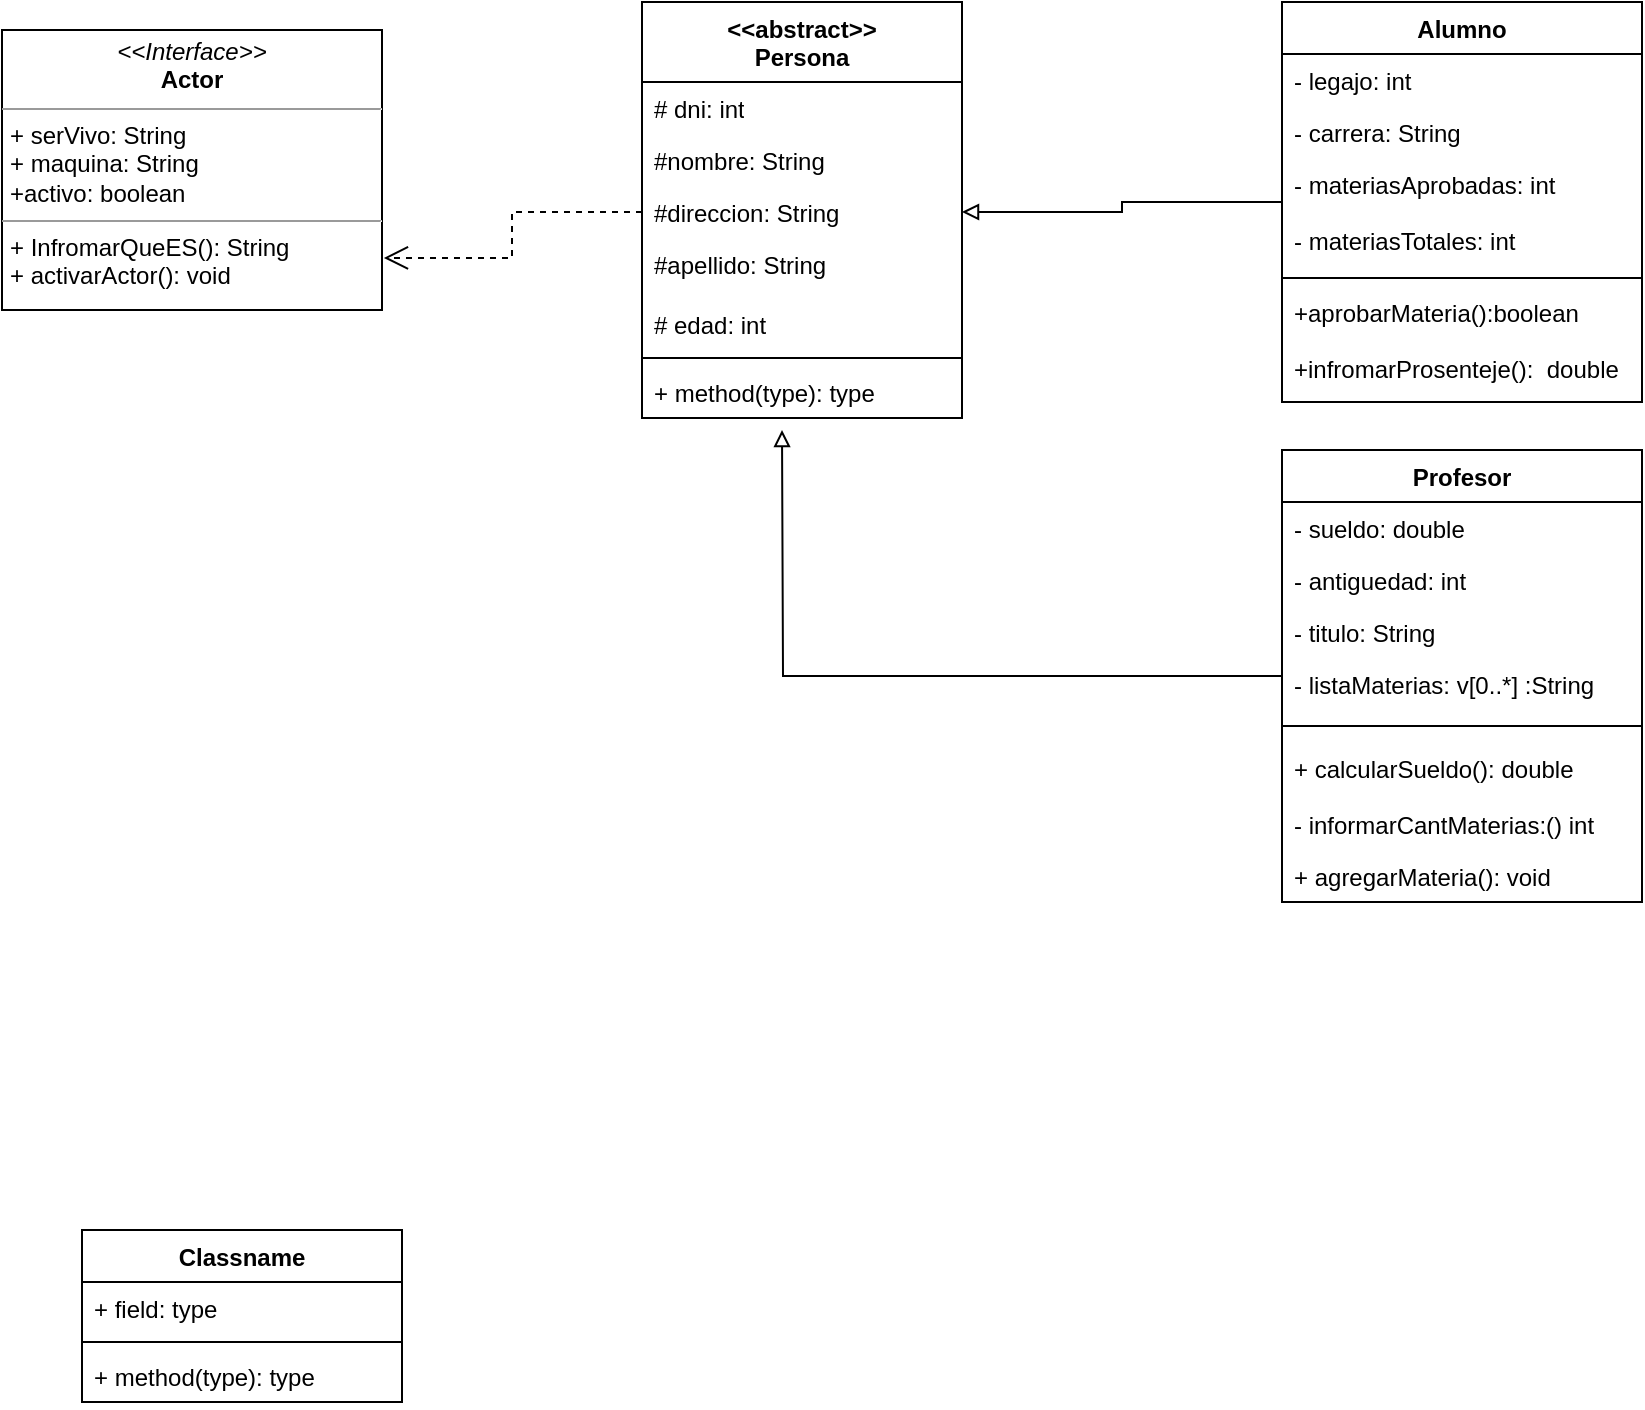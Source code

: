 <mxfile version="15.1.1" type="github">
  <diagram name="Page-1" id="c4acf3e9-155e-7222-9cf6-157b1a14988f">
    <mxGraphModel dx="1149" dy="600" grid="1" gridSize="10" guides="1" tooltips="1" connect="1" arrows="1" fold="1" page="1" pageScale="1" pageWidth="850" pageHeight="1100" background="none" math="0" shadow="0">
      <root>
        <mxCell id="0" />
        <mxCell id="1" parent="0" />
        <mxCell id="5d2195bd80daf111-21" style="edgeStyle=orthogonalEdgeStyle;rounded=0;html=1;labelBackgroundColor=none;startFill=0;endArrow=open;endFill=0;endSize=10;fontFamily=Verdana;fontSize=10;dashed=1;entryX=1.005;entryY=0.814;entryDx=0;entryDy=0;entryPerimeter=0;exitX=0;exitY=0.5;exitDx=0;exitDy=0;" parent="1" source="2_aJ4YLWQftmCF7bw85G-9" target="5d2195bd80daf111-18" edge="1">
          <mxGeometry relative="1" as="geometry">
            <mxPoint x="360" y="99" as="targetPoint" />
          </mxGeometry>
        </mxCell>
        <mxCell id="5d2195bd80daf111-18" value="&lt;p style=&quot;margin: 0px ; margin-top: 4px ; text-align: center&quot;&gt;&lt;i&gt;&amp;lt;&amp;lt;Interface&amp;gt;&amp;gt;&lt;/i&gt;&lt;br&gt;&lt;b&gt;Actor&lt;/b&gt;&lt;/p&gt;&lt;hr size=&quot;1&quot;&gt;&lt;p style=&quot;margin: 0px ; margin-left: 4px&quot;&gt;+ serVivo: String&lt;br&gt;+ maquina: String&lt;/p&gt;&lt;p style=&quot;margin: 0px ; margin-left: 4px&quot;&gt;+activo: boolean&lt;/p&gt;&lt;hr size=&quot;1&quot;&gt;&lt;p style=&quot;margin: 0px ; margin-left: 4px&quot;&gt;+ InfromarQueES(): String&lt;br&gt;+ activarActor(): void&lt;/p&gt;" style="verticalAlign=top;align=left;overflow=fill;fontSize=12;fontFamily=Helvetica;html=1;rounded=0;shadow=0;comic=0;labelBackgroundColor=none;strokeWidth=1" parent="1" vertex="1">
          <mxGeometry x="10" y="20" width="190" height="140" as="geometry" />
        </mxCell>
        <mxCell id="2_aJ4YLWQftmCF7bw85G-2" value="&lt;&lt;abstract&gt;&gt;&#xa;Persona" style="swimlane;fontStyle=1;align=center;verticalAlign=top;childLayout=stackLayout;horizontal=1;startSize=40;horizontalStack=0;resizeParent=1;resizeParentMax=0;resizeLast=0;collapsible=1;marginBottom=0;" vertex="1" parent="1">
          <mxGeometry x="330" y="6" width="160" height="208" as="geometry" />
        </mxCell>
        <mxCell id="2_aJ4YLWQftmCF7bw85G-6" value="# dni: int" style="text;html=1;strokeColor=none;fillColor=none;align=left;verticalAlign=top;spacingLeft=4;spacingRight=4;whiteSpace=wrap;overflow=hidden;rotatable=0;points=[[0,0.5],[1,0.5]];portConstraint=eastwest;" vertex="1" parent="2_aJ4YLWQftmCF7bw85G-2">
          <mxGeometry y="40" width="160" height="26" as="geometry" />
        </mxCell>
        <mxCell id="2_aJ4YLWQftmCF7bw85G-7" value="#nombre: String" style="text;html=1;strokeColor=none;fillColor=none;align=left;verticalAlign=top;spacingLeft=4;spacingRight=4;whiteSpace=wrap;overflow=hidden;rotatable=0;points=[[0,0.5],[1,0.5]];portConstraint=eastwest;" vertex="1" parent="2_aJ4YLWQftmCF7bw85G-2">
          <mxGeometry y="66" width="160" height="26" as="geometry" />
        </mxCell>
        <mxCell id="2_aJ4YLWQftmCF7bw85G-9" value="#direccion: String" style="text;html=1;strokeColor=none;fillColor=none;align=left;verticalAlign=top;spacingLeft=4;spacingRight=4;whiteSpace=wrap;overflow=hidden;rotatable=0;points=[[0,0.5],[1,0.5]];portConstraint=eastwest;" vertex="1" parent="2_aJ4YLWQftmCF7bw85G-2">
          <mxGeometry y="92" width="160" height="26" as="geometry" />
        </mxCell>
        <mxCell id="2_aJ4YLWQftmCF7bw85G-8" value="#apellido: String&lt;br&gt;" style="text;html=1;strokeColor=none;fillColor=none;align=left;verticalAlign=top;spacingLeft=4;spacingRight=4;whiteSpace=wrap;overflow=hidden;rotatable=0;points=[[0,0.5],[1,0.5]];portConstraint=eastwest;" vertex="1" parent="2_aJ4YLWQftmCF7bw85G-2">
          <mxGeometry y="118" width="160" height="30" as="geometry" />
        </mxCell>
        <mxCell id="2_aJ4YLWQftmCF7bw85G-10" value="# edad: int" style="text;html=1;strokeColor=none;fillColor=none;align=left;verticalAlign=top;spacingLeft=4;spacingRight=4;whiteSpace=wrap;overflow=hidden;rotatable=0;points=[[0,0.5],[1,0.5]];portConstraint=eastwest;" vertex="1" parent="2_aJ4YLWQftmCF7bw85G-2">
          <mxGeometry y="148" width="160" height="26" as="geometry" />
        </mxCell>
        <mxCell id="2_aJ4YLWQftmCF7bw85G-4" value="" style="line;strokeWidth=1;fillColor=none;align=left;verticalAlign=middle;spacingTop=-1;spacingLeft=3;spacingRight=3;rotatable=0;labelPosition=right;points=[];portConstraint=eastwest;" vertex="1" parent="2_aJ4YLWQftmCF7bw85G-2">
          <mxGeometry y="174" width="160" height="8" as="geometry" />
        </mxCell>
        <mxCell id="2_aJ4YLWQftmCF7bw85G-5" value="+ method(type): type" style="text;strokeColor=none;fillColor=none;align=left;verticalAlign=top;spacingLeft=4;spacingRight=4;overflow=hidden;rotatable=0;points=[[0,0.5],[1,0.5]];portConstraint=eastwest;" vertex="1" parent="2_aJ4YLWQftmCF7bw85G-2">
          <mxGeometry y="182" width="160" height="26" as="geometry" />
        </mxCell>
        <mxCell id="2_aJ4YLWQftmCF7bw85G-11" value="Classname" style="swimlane;fontStyle=1;align=center;verticalAlign=top;childLayout=stackLayout;horizontal=1;startSize=26;horizontalStack=0;resizeParent=1;resizeParentMax=0;resizeLast=0;collapsible=1;marginBottom=0;" vertex="1" parent="1">
          <mxGeometry x="50" y="620" width="160" height="86" as="geometry" />
        </mxCell>
        <mxCell id="2_aJ4YLWQftmCF7bw85G-12" value="+ field: type" style="text;strokeColor=none;fillColor=none;align=left;verticalAlign=top;spacingLeft=4;spacingRight=4;overflow=hidden;rotatable=0;points=[[0,0.5],[1,0.5]];portConstraint=eastwest;" vertex="1" parent="2_aJ4YLWQftmCF7bw85G-11">
          <mxGeometry y="26" width="160" height="26" as="geometry" />
        </mxCell>
        <mxCell id="2_aJ4YLWQftmCF7bw85G-13" value="" style="line;strokeWidth=1;fillColor=none;align=left;verticalAlign=middle;spacingTop=-1;spacingLeft=3;spacingRight=3;rotatable=0;labelPosition=right;points=[];portConstraint=eastwest;" vertex="1" parent="2_aJ4YLWQftmCF7bw85G-11">
          <mxGeometry y="52" width="160" height="8" as="geometry" />
        </mxCell>
        <mxCell id="2_aJ4YLWQftmCF7bw85G-14" value="+ method(type): type" style="text;strokeColor=none;fillColor=none;align=left;verticalAlign=top;spacingLeft=4;spacingRight=4;overflow=hidden;rotatable=0;points=[[0,0.5],[1,0.5]];portConstraint=eastwest;" vertex="1" parent="2_aJ4YLWQftmCF7bw85G-11">
          <mxGeometry y="60" width="160" height="26" as="geometry" />
        </mxCell>
        <mxCell id="2_aJ4YLWQftmCF7bw85G-38" style="edgeStyle=orthogonalEdgeStyle;rounded=0;orthogonalLoop=1;jettySize=auto;html=1;endArrow=block;endFill=0;" edge="1" parent="1" source="2_aJ4YLWQftmCF7bw85G-15">
          <mxGeometry relative="1" as="geometry">
            <mxPoint x="400" y="220" as="targetPoint" />
          </mxGeometry>
        </mxCell>
        <mxCell id="2_aJ4YLWQftmCF7bw85G-15" value="Profesor" style="swimlane;fontStyle=1;align=center;verticalAlign=top;childLayout=stackLayout;horizontal=1;startSize=26;horizontalStack=0;resizeParent=1;resizeParentMax=0;resizeLast=0;collapsible=1;marginBottom=0;" vertex="1" parent="1">
          <mxGeometry x="650" y="230" width="180" height="226" as="geometry" />
        </mxCell>
        <mxCell id="17acba5748e5396b-3" value="- sueldo: double" style="text;html=1;strokeColor=none;fillColor=none;align=left;verticalAlign=top;spacingLeft=4;spacingRight=4;whiteSpace=wrap;overflow=hidden;rotatable=0;points=[[0,0.5],[1,0.5]];portConstraint=eastwest;" parent="2_aJ4YLWQftmCF7bw85G-15" vertex="1">
          <mxGeometry y="26" width="180" height="26" as="geometry" />
        </mxCell>
        <mxCell id="17acba5748e5396b-4" value="- antiguedad: int" style="text;html=1;strokeColor=none;fillColor=none;align=left;verticalAlign=top;spacingLeft=4;spacingRight=4;whiteSpace=wrap;overflow=hidden;rotatable=0;points=[[0,0.5],[1,0.5]];portConstraint=eastwest;" parent="2_aJ4YLWQftmCF7bw85G-15" vertex="1">
          <mxGeometry y="52" width="180" height="26" as="geometry" />
        </mxCell>
        <mxCell id="Dq4exuCIPf0vAaUO24q_-4" value="- titulo: String" style="text;html=1;strokeColor=none;fillColor=none;align=left;verticalAlign=top;spacingLeft=4;spacingRight=4;whiteSpace=wrap;overflow=hidden;rotatable=0;points=[[0,0.5],[1,0.5]];portConstraint=eastwest;" parent="2_aJ4YLWQftmCF7bw85G-15" vertex="1">
          <mxGeometry y="78" width="180" height="26" as="geometry" />
        </mxCell>
        <mxCell id="2_aJ4YLWQftmCF7bw85G-33" value="- listaMaterias: v[0..*] :String" style="text;html=1;strokeColor=none;fillColor=none;align=left;verticalAlign=top;spacingLeft=4;spacingRight=4;whiteSpace=wrap;overflow=hidden;rotatable=0;points=[[0,0.5],[1,0.5]];portConstraint=eastwest;" vertex="1" parent="2_aJ4YLWQftmCF7bw85G-15">
          <mxGeometry y="104" width="180" height="26" as="geometry" />
        </mxCell>
        <mxCell id="2_aJ4YLWQftmCF7bw85G-17" value="" style="line;strokeWidth=1;fillColor=none;align=left;verticalAlign=middle;spacingTop=-1;spacingLeft=3;spacingRight=3;rotatable=0;labelPosition=right;points=[];portConstraint=eastwest;" vertex="1" parent="2_aJ4YLWQftmCF7bw85G-15">
          <mxGeometry y="130" width="180" height="16" as="geometry" />
        </mxCell>
        <mxCell id="2_aJ4YLWQftmCF7bw85G-18" value="+ calcularSueldo(): double" style="text;strokeColor=none;fillColor=none;align=left;verticalAlign=top;spacingLeft=4;spacingRight=4;overflow=hidden;rotatable=0;points=[[0,0.5],[1,0.5]];portConstraint=eastwest;" vertex="1" parent="2_aJ4YLWQftmCF7bw85G-15">
          <mxGeometry y="146" width="180" height="28" as="geometry" />
        </mxCell>
        <mxCell id="2_aJ4YLWQftmCF7bw85G-34" value="- informarCantMaterias:() int" style="text;html=1;strokeColor=none;fillColor=none;align=left;verticalAlign=top;spacingLeft=4;spacingRight=4;whiteSpace=wrap;overflow=hidden;rotatable=0;points=[[0,0.5],[1,0.5]];portConstraint=eastwest;" vertex="1" parent="2_aJ4YLWQftmCF7bw85G-15">
          <mxGeometry y="174" width="180" height="26" as="geometry" />
        </mxCell>
        <mxCell id="2_aJ4YLWQftmCF7bw85G-32" value="+ agregarMateria(): void" style="text;strokeColor=none;fillColor=none;align=left;verticalAlign=top;spacingLeft=4;spacingRight=4;overflow=hidden;rotatable=0;points=[[0,0.5],[1,0.5]];portConstraint=eastwest;" vertex="1" parent="2_aJ4YLWQftmCF7bw85G-15">
          <mxGeometry y="200" width="180" height="26" as="geometry" />
        </mxCell>
        <mxCell id="2_aJ4YLWQftmCF7bw85G-26" style="edgeStyle=orthogonalEdgeStyle;rounded=0;orthogonalLoop=1;jettySize=auto;html=1;endArrow=block;endFill=0;" edge="1" parent="1" source="2_aJ4YLWQftmCF7bw85G-19" target="2_aJ4YLWQftmCF7bw85G-9">
          <mxGeometry relative="1" as="geometry" />
        </mxCell>
        <mxCell id="2_aJ4YLWQftmCF7bw85G-19" value="Alumno" style="swimlane;fontStyle=1;align=center;verticalAlign=top;childLayout=stackLayout;horizontal=1;startSize=26;horizontalStack=0;resizeParent=1;resizeParentMax=0;resizeLast=0;collapsible=1;marginBottom=0;" vertex="1" parent="1">
          <mxGeometry x="650" y="6" width="180" height="200" as="geometry" />
        </mxCell>
        <mxCell id="2_aJ4YLWQftmCF7bw85G-23" value="- legajo: int" style="text;html=1;strokeColor=none;fillColor=none;align=left;verticalAlign=top;spacingLeft=4;spacingRight=4;whiteSpace=wrap;overflow=hidden;rotatable=0;points=[[0,0.5],[1,0.5]];portConstraint=eastwest;" vertex="1" parent="2_aJ4YLWQftmCF7bw85G-19">
          <mxGeometry y="26" width="180" height="26" as="geometry" />
        </mxCell>
        <mxCell id="2_aJ4YLWQftmCF7bw85G-25" value="- carrera: String" style="text;html=1;strokeColor=none;fillColor=none;align=left;verticalAlign=top;spacingLeft=4;spacingRight=4;whiteSpace=wrap;overflow=hidden;rotatable=0;points=[[0,0.5],[1,0.5]];portConstraint=eastwest;" vertex="1" parent="2_aJ4YLWQftmCF7bw85G-19">
          <mxGeometry y="52" width="180" height="26" as="geometry" />
        </mxCell>
        <mxCell id="2_aJ4YLWQftmCF7bw85G-24" value="- materiasAprobadas: int" style="text;html=1;strokeColor=none;fillColor=none;align=left;verticalAlign=top;spacingLeft=4;spacingRight=4;whiteSpace=wrap;overflow=hidden;rotatable=0;points=[[0,0.5],[1,0.5]];portConstraint=eastwest;" vertex="1" parent="2_aJ4YLWQftmCF7bw85G-19">
          <mxGeometry y="78" width="180" height="28" as="geometry" />
        </mxCell>
        <mxCell id="2_aJ4YLWQftmCF7bw85G-28" value="- materiasTotales: int" style="text;html=1;strokeColor=none;fillColor=none;align=left;verticalAlign=top;spacingLeft=4;spacingRight=4;whiteSpace=wrap;overflow=hidden;rotatable=0;points=[[0,0.5],[1,0.5]];portConstraint=eastwest;" vertex="1" parent="2_aJ4YLWQftmCF7bw85G-19">
          <mxGeometry y="106" width="180" height="28" as="geometry" />
        </mxCell>
        <mxCell id="2_aJ4YLWQftmCF7bw85G-21" value="" style="line;strokeWidth=1;fillColor=none;align=left;verticalAlign=middle;spacingTop=-1;spacingLeft=3;spacingRight=3;rotatable=0;labelPosition=right;points=[];portConstraint=eastwest;" vertex="1" parent="2_aJ4YLWQftmCF7bw85G-19">
          <mxGeometry y="134" width="180" height="8" as="geometry" />
        </mxCell>
        <mxCell id="2_aJ4YLWQftmCF7bw85G-22" value="+aprobarMateria():boolean&#xa;&#xa;" style="text;strokeColor=none;fillColor=none;align=left;verticalAlign=top;spacingLeft=4;spacingRight=4;overflow=hidden;rotatable=0;points=[[0,0.5],[1,0.5]];portConstraint=eastwest;" vertex="1" parent="2_aJ4YLWQftmCF7bw85G-19">
          <mxGeometry y="142" width="180" height="28" as="geometry" />
        </mxCell>
        <mxCell id="2_aJ4YLWQftmCF7bw85G-30" value="+infromarProsenteje():  double&#xa;&#xa;" style="text;strokeColor=none;fillColor=none;align=left;verticalAlign=top;spacingLeft=4;spacingRight=4;overflow=hidden;rotatable=0;points=[[0,0.5],[1,0.5]];portConstraint=eastwest;" vertex="1" parent="2_aJ4YLWQftmCF7bw85G-19">
          <mxGeometry y="170" width="180" height="30" as="geometry" />
        </mxCell>
      </root>
    </mxGraphModel>
  </diagram>
</mxfile>

